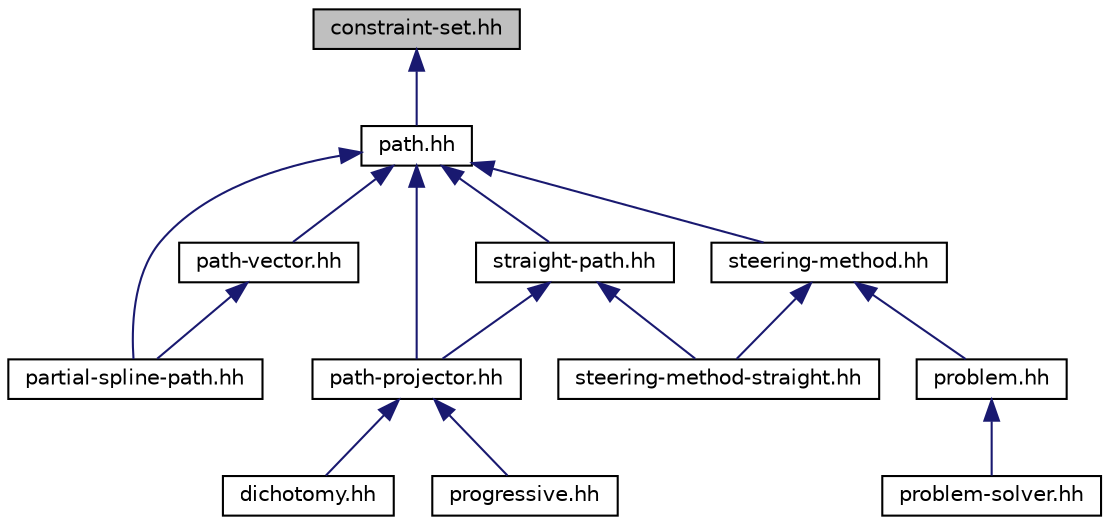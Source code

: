 digraph "constraint-set.hh"
{
  edge [fontname="Helvetica",fontsize="10",labelfontname="Helvetica",labelfontsize="10"];
  node [fontname="Helvetica",fontsize="10",shape=record];
  Node1 [label="constraint-set.hh",height=0.2,width=0.4,color="black", fillcolor="grey75", style="filled" fontcolor="black"];
  Node1 -> Node2 [dir="back",color="midnightblue",fontsize="10",style="solid",fontname="Helvetica"];
  Node2 [label="path.hh",height=0.2,width=0.4,color="black", fillcolor="white", style="filled",URL="$a00091.html"];
  Node2 -> Node3 [dir="back",color="midnightblue",fontsize="10",style="solid",fontname="Helvetica"];
  Node3 [label="partial-spline-path.hh",height=0.2,width=0.4,color="black", fillcolor="white", style="filled",URL="$a00083.html"];
  Node2 -> Node4 [dir="back",color="midnightblue",fontsize="10",style="solid",fontname="Helvetica"];
  Node4 [label="path-vector.hh",height=0.2,width=0.4,color="black", fillcolor="white", style="filled",URL="$a00090.html"];
  Node4 -> Node3 [dir="back",color="midnightblue",fontsize="10",style="solid",fontname="Helvetica"];
  Node2 -> Node5 [dir="back",color="midnightblue",fontsize="10",style="solid",fontname="Helvetica"];
  Node5 [label="path-projector.hh",height=0.2,width=0.4,color="black", fillcolor="white", style="filled",URL="$a00087.html"];
  Node5 -> Node6 [dir="back",color="midnightblue",fontsize="10",style="solid",fontname="Helvetica"];
  Node6 [label="dichotomy.hh",height=0.2,width=0.4,color="black", fillcolor="white", style="filled",URL="$a00070.html"];
  Node5 -> Node7 [dir="back",color="midnightblue",fontsize="10",style="solid",fontname="Helvetica"];
  Node7 [label="progressive.hh",height=0.2,width=0.4,color="black", fillcolor="white", style="filled",URL="$a00096.html"];
  Node2 -> Node8 [dir="back",color="midnightblue",fontsize="10",style="solid",fontname="Helvetica"];
  Node8 [label="straight-path.hh",height=0.2,width=0.4,color="black", fillcolor="white", style="filled",URL="$a00101.html"];
  Node8 -> Node5 [dir="back",color="midnightblue",fontsize="10",style="solid",fontname="Helvetica"];
  Node8 -> Node9 [dir="back",color="midnightblue",fontsize="10",style="solid",fontname="Helvetica"];
  Node9 [label="steering-method-straight.hh",height=0.2,width=0.4,color="black", fillcolor="white", style="filled",URL="$a00099.html"];
  Node2 -> Node10 [dir="back",color="midnightblue",fontsize="10",style="solid",fontname="Helvetica"];
  Node10 [label="steering-method.hh",height=0.2,width=0.4,color="black", fillcolor="white", style="filled",URL="$a00100.html"];
  Node10 -> Node11 [dir="back",color="midnightblue",fontsize="10",style="solid",fontname="Helvetica"];
  Node11 [label="problem.hh",height=0.2,width=0.4,color="black", fillcolor="white", style="filled",URL="$a00094.html"];
  Node11 -> Node12 [dir="back",color="midnightblue",fontsize="10",style="solid",fontname="Helvetica"];
  Node12 [label="problem-solver.hh",height=0.2,width=0.4,color="black", fillcolor="white", style="filled",URL="$a00093.html"];
  Node10 -> Node9 [dir="back",color="midnightblue",fontsize="10",style="solid",fontname="Helvetica"];
}

